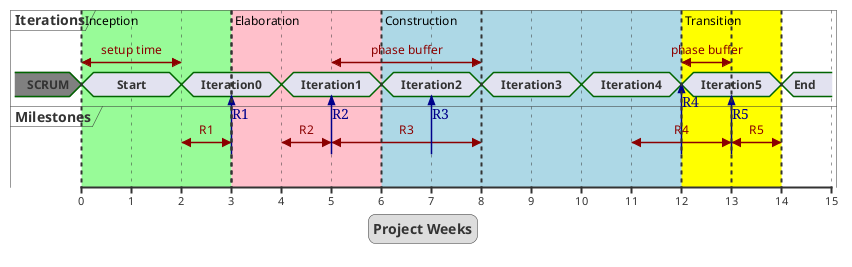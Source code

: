 @startuml
scale 1 as 50 pixels

concise "Iterations" as it
concise "Milestones" as ms

legend
Project Weeks
end legend

it is SCRUM #gray

@0 as :Start
@2 as :Iteration0
@4 as :Iteration1
@6 as :Iteration2
@8 as :Iteration3
@10 as :Iteration4
@12 as :Iteration5
@14 as :End


@it

@:Start
it is Start

@:Iteration0
it is Iteration0

@:Iteration1
it is Iteration1

@:Iteration2
it is Iteration2

@:Iteration3
it is Iteration3

@:Iteration4
it is Iteration4

@:Iteration5
it is Iteration5

@:End
it is End

highlight :Start to :Iteration0+1#palegreen:Inception
highlight :Iteration0+1 to :Iteration2+2#pink: Elaboration
highlight :Iteration2 to :Iteration5+1#lightblue: Construction
highlight :Iteration5 to :End#yellow: Transition

it@:Start <-> @:Iteration0 : setup time
it@:Iteration2-1 <-> @:Iteration2+2 : phase buffer
it@:Iteration5 <-> @:Iteration5+1 : phase buffer

ms@:Iteration0+1 -> it@:Iteration0+1 : R1
ms@:Iteration0 <-> @:Iteration0+1 : R1

ms@:Iteration1+1 -> it@:Iteration1+1 : R2
ms@:Iteration1 <-> @:Iteration1+1 : R2

ms@:Iteration2+1 -> it@:Iteration2+1 : R3
ms@:Iteration2-1 <-> @:Iteration2+2 : R3

ms@:Iteration5 -> it@:Iteration5 : R4
ms@:Iteration4+1 <-> @:Iteration5+1 : R4

ms@:End-1 -> it@:End-1 : R5
ms@:End-1 <-> @:End : R5

@enduml